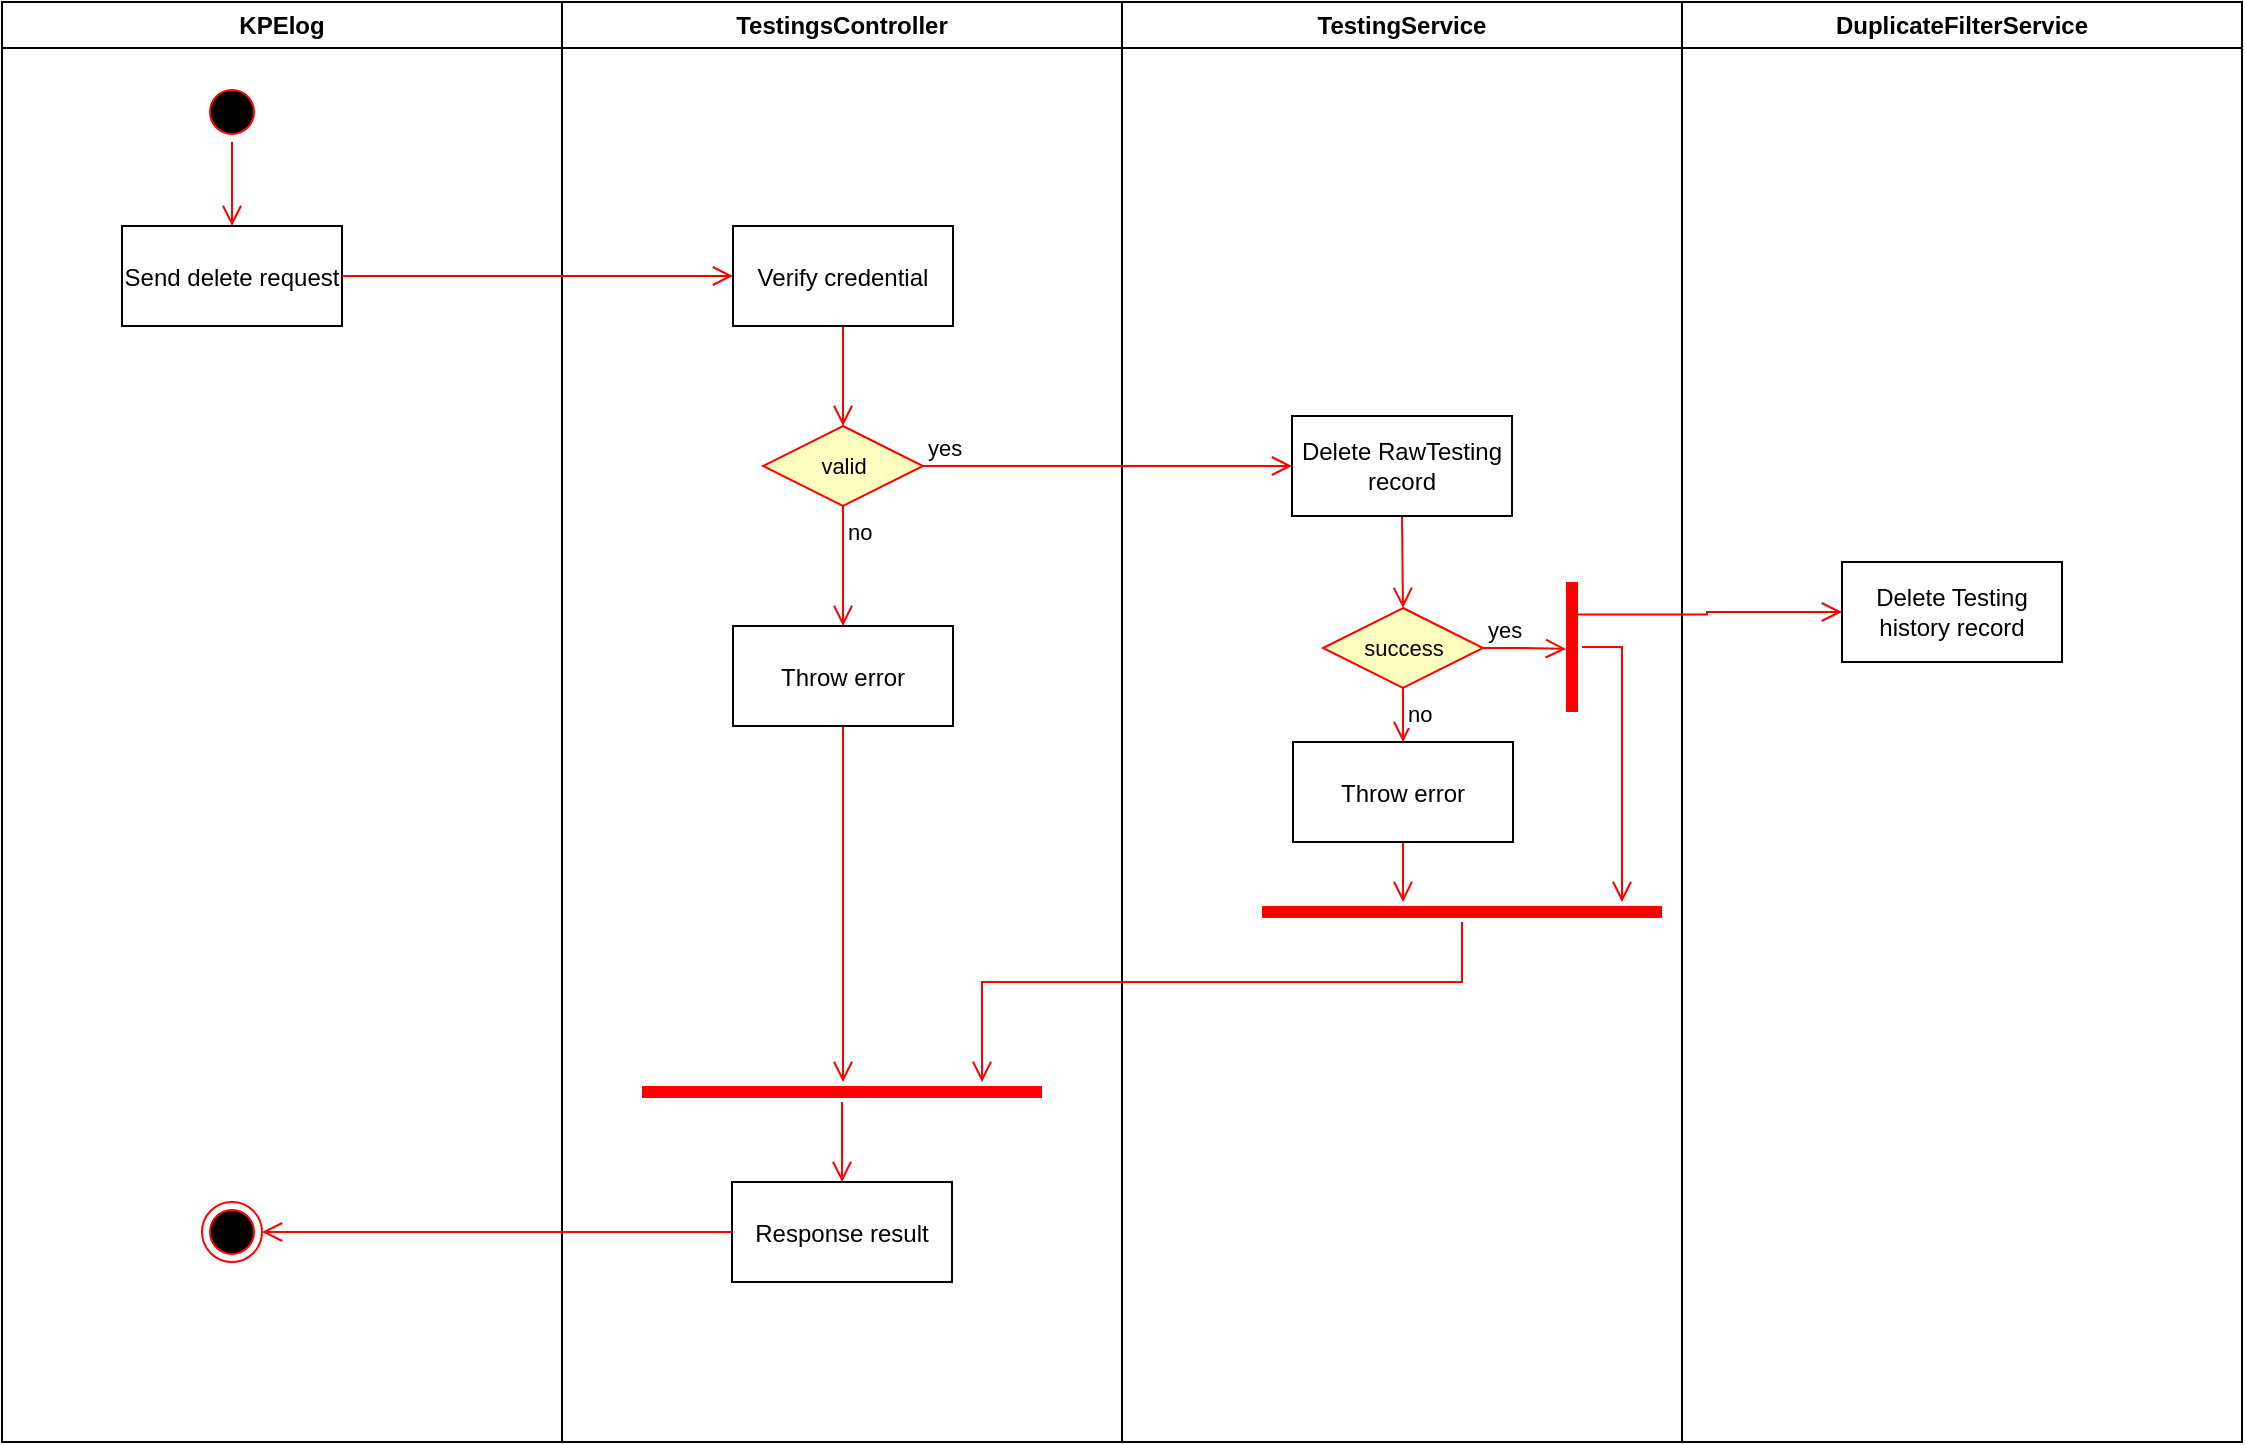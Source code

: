 <mxfile version="21.7.4" type="github">
  <diagram name="Page-1" id="e7e014a7-5840-1c2e-5031-d8a46d1fe8dd">
    <mxGraphModel dx="1434" dy="758" grid="1" gridSize="10" guides="1" tooltips="1" connect="1" arrows="1" fold="1" page="1" pageScale="1" pageWidth="1169" pageHeight="826" background="none" math="0" shadow="0">
      <root>
        <mxCell id="0" />
        <mxCell id="1" parent="0" />
        <mxCell id="2" value="KPElog" style="swimlane;whiteSpace=wrap" parent="1" vertex="1">
          <mxGeometry x="40" y="110" width="280" height="720" as="geometry" />
        </mxCell>
        <mxCell id="5" value="" style="ellipse;shape=startState;fillColor=#000000;strokeColor=#ff0000;" parent="2" vertex="1">
          <mxGeometry x="100" y="40" width="30" height="30" as="geometry" />
        </mxCell>
        <mxCell id="6" value="" style="edgeStyle=elbowEdgeStyle;elbow=horizontal;verticalAlign=bottom;endArrow=open;endSize=8;strokeColor=#FF0000;endFill=1;rounded=0;entryX=0.5;entryY=0;entryDx=0;entryDy=0;" parent="2" source="5" target="gfZZSl0cHbaxcPzD2Ns7-41" edge="1">
          <mxGeometry x="100" y="40" as="geometry">
            <mxPoint x="115.5" y="110" as="targetPoint" />
          </mxGeometry>
        </mxCell>
        <mxCell id="gfZZSl0cHbaxcPzD2Ns7-41" value="Send delete request" style="" vertex="1" parent="2">
          <mxGeometry x="60" y="112" width="110" height="50" as="geometry" />
        </mxCell>
        <mxCell id="gfZZSl0cHbaxcPzD2Ns7-80" value="" style="ellipse;html=1;shape=endState;fillColor=#000000;strokeColor=#ff0000;fontFamily=Helvetica;fontSize=11;fontColor=default;" vertex="1" parent="2">
          <mxGeometry x="100" y="600" width="30" height="30" as="geometry" />
        </mxCell>
        <mxCell id="3" value="TestingsController" style="swimlane;whiteSpace=wrap" parent="1" vertex="1">
          <mxGeometry x="320" y="110" width="280" height="720" as="geometry" />
        </mxCell>
        <mxCell id="gfZZSl0cHbaxcPzD2Ns7-50" style="edgeStyle=elbowEdgeStyle;shape=connector;rounded=0;orthogonalLoop=1;jettySize=auto;elbow=horizontal;html=1;exitX=0.5;exitY=1;exitDx=0;exitDy=0;entryX=0.5;entryY=0;entryDx=0;entryDy=0;labelBackgroundColor=default;strokeColor=#FF0000;fontFamily=Helvetica;fontSize=11;fontColor=default;endArrow=open;endFill=1;endSize=8;" edge="1" parent="3" source="15" target="gfZZSl0cHbaxcPzD2Ns7-47">
          <mxGeometry relative="1" as="geometry" />
        </mxCell>
        <mxCell id="15" value="Verify credential" style="" parent="3" vertex="1">
          <mxGeometry x="85.5" y="112" width="110" height="50" as="geometry" />
        </mxCell>
        <mxCell id="gfZZSl0cHbaxcPzD2Ns7-47" value="valid" style="rhombus;whiteSpace=wrap;html=1;fontColor=#000000;fillColor=#ffffc0;strokeColor=#ff0000;fontFamily=Helvetica;fontSize=11;" vertex="1" parent="3">
          <mxGeometry x="100.5" y="212" width="80" height="40" as="geometry" />
        </mxCell>
        <mxCell id="gfZZSl0cHbaxcPzD2Ns7-49" value="no" style="edgeStyle=orthogonalEdgeStyle;html=1;align=left;verticalAlign=top;endArrow=open;endSize=8;strokeColor=#ff0000;rounded=0;labelBackgroundColor=default;fontFamily=Helvetica;fontSize=11;fontColor=default;shape=connector;elbow=horizontal;entryX=0.5;entryY=0;entryDx=0;entryDy=0;" edge="1" source="gfZZSl0cHbaxcPzD2Ns7-47" parent="3" target="gfZZSl0cHbaxcPzD2Ns7-51">
          <mxGeometry x="-1" relative="1" as="geometry">
            <mxPoint x="140.5" y="332" as="targetPoint" />
            <Array as="points" />
          </mxGeometry>
        </mxCell>
        <mxCell id="gfZZSl0cHbaxcPzD2Ns7-77" style="edgeStyle=elbowEdgeStyle;shape=connector;rounded=0;orthogonalLoop=1;jettySize=auto;elbow=horizontal;html=1;labelBackgroundColor=default;strokeColor=#FF0000;fontFamily=Helvetica;fontSize=11;fontColor=default;endArrow=open;endFill=1;endSize=8;" edge="1" parent="3" source="gfZZSl0cHbaxcPzD2Ns7-51" target="gfZZSl0cHbaxcPzD2Ns7-73">
          <mxGeometry relative="1" as="geometry" />
        </mxCell>
        <mxCell id="gfZZSl0cHbaxcPzD2Ns7-51" value="Throw error" style="" vertex="1" parent="3">
          <mxGeometry x="85.5" y="312" width="110" height="50" as="geometry" />
        </mxCell>
        <mxCell id="gfZZSl0cHbaxcPzD2Ns7-73" value="" style="shape=line;html=1;strokeWidth=6;strokeColor=#ff0000;fontFamily=Helvetica;fontSize=11;fontColor=default;" vertex="1" parent="3">
          <mxGeometry x="40" y="540" width="200" height="10" as="geometry" />
        </mxCell>
        <mxCell id="gfZZSl0cHbaxcPzD2Ns7-74" value="" style="edgeStyle=orthogonalEdgeStyle;html=1;verticalAlign=bottom;endArrow=open;endSize=8;strokeColor=#ff0000;rounded=0;labelBackgroundColor=default;fontFamily=Helvetica;fontSize=11;fontColor=default;shape=connector;elbow=horizontal;" edge="1" source="gfZZSl0cHbaxcPzD2Ns7-73" parent="3">
          <mxGeometry relative="1" as="geometry">
            <mxPoint x="140" y="590" as="targetPoint" />
          </mxGeometry>
        </mxCell>
        <mxCell id="gfZZSl0cHbaxcPzD2Ns7-78" value="Response result" style="" vertex="1" parent="3">
          <mxGeometry x="85" y="590" width="110" height="50" as="geometry" />
        </mxCell>
        <mxCell id="4" value="TestingService" style="swimlane;whiteSpace=wrap" parent="1" vertex="1">
          <mxGeometry x="600" y="110" width="280" height="720" as="geometry" />
        </mxCell>
        <mxCell id="gfZZSl0cHbaxcPzD2Ns7-56" style="edgeStyle=elbowEdgeStyle;shape=connector;rounded=0;orthogonalLoop=1;jettySize=auto;elbow=horizontal;html=1;exitX=0.5;exitY=1;exitDx=0;exitDy=0;entryX=0.5;entryY=0;entryDx=0;entryDy=0;labelBackgroundColor=default;strokeColor=#FF0000;fontFamily=Helvetica;fontSize=11;fontColor=default;endArrow=open;endFill=1;endSize=8;" edge="1" parent="4" source="gfZZSl0cHbaxcPzD2Ns7-52" target="gfZZSl0cHbaxcPzD2Ns7-53">
          <mxGeometry relative="1" as="geometry" />
        </mxCell>
        <mxCell id="gfZZSl0cHbaxcPzD2Ns7-52" value="Delete RawTesting record" style="whiteSpace=wrap;" vertex="1" parent="4">
          <mxGeometry x="85" y="207" width="110" height="50" as="geometry" />
        </mxCell>
        <mxCell id="gfZZSl0cHbaxcPzD2Ns7-53" value="success" style="rhombus;whiteSpace=wrap;html=1;fontColor=#000000;fillColor=#ffffc0;strokeColor=#ff0000;fontFamily=Helvetica;fontSize=11;" vertex="1" parent="4">
          <mxGeometry x="100.5" y="303" width="80" height="40" as="geometry" />
        </mxCell>
        <mxCell id="gfZZSl0cHbaxcPzD2Ns7-55" value="no" style="edgeStyle=orthogonalEdgeStyle;html=1;align=left;verticalAlign=top;endArrow=open;endSize=8;strokeColor=#ff0000;rounded=0;labelBackgroundColor=default;fontFamily=Helvetica;fontSize=11;fontColor=default;shape=connector;elbow=horizontal;entryX=0.5;entryY=0;entryDx=0;entryDy=0;" edge="1" source="gfZZSl0cHbaxcPzD2Ns7-53" parent="4" target="gfZZSl0cHbaxcPzD2Ns7-64">
          <mxGeometry x="-1" relative="1" as="geometry">
            <mxPoint x="140.5" y="392" as="targetPoint" />
          </mxGeometry>
        </mxCell>
        <mxCell id="gfZZSl0cHbaxcPzD2Ns7-72" style="edgeStyle=elbowEdgeStyle;shape=connector;rounded=0;orthogonalLoop=1;jettySize=auto;elbow=horizontal;html=1;exitX=0.5;exitY=1;exitDx=0;exitDy=0;labelBackgroundColor=default;strokeColor=#FF0000;fontFamily=Helvetica;fontSize=11;fontColor=default;endArrow=open;endFill=1;endSize=8;" edge="1" parent="4" source="gfZZSl0cHbaxcPzD2Ns7-64" target="gfZZSl0cHbaxcPzD2Ns7-70">
          <mxGeometry relative="1" as="geometry" />
        </mxCell>
        <mxCell id="gfZZSl0cHbaxcPzD2Ns7-64" value="Throw error" style="" vertex="1" parent="4">
          <mxGeometry x="85.5" y="370" width="110" height="50" as="geometry" />
        </mxCell>
        <mxCell id="gfZZSl0cHbaxcPzD2Ns7-69" style="edgeStyle=elbowEdgeStyle;shape=connector;rounded=0;orthogonalLoop=1;jettySize=auto;elbow=horizontal;html=1;labelBackgroundColor=default;strokeColor=#FF0000;fontFamily=Helvetica;fontSize=11;fontColor=default;endArrow=open;endFill=1;endSize=8;" edge="1" parent="4" source="gfZZSl0cHbaxcPzD2Ns7-65" target="gfZZSl0cHbaxcPzD2Ns7-70">
          <mxGeometry relative="1" as="geometry">
            <mxPoint x="250" y="400" as="targetPoint" />
            <Array as="points">
              <mxPoint x="250" y="360" />
            </Array>
          </mxGeometry>
        </mxCell>
        <mxCell id="gfZZSl0cHbaxcPzD2Ns7-65" value="" style="shape=line;html=1;strokeWidth=6;strokeColor=#ff0000;fontFamily=Helvetica;fontSize=11;fontColor=default;flipV=1;direction=south;" vertex="1" parent="4">
          <mxGeometry x="220" y="290" width="10" height="65" as="geometry" />
        </mxCell>
        <mxCell id="gfZZSl0cHbaxcPzD2Ns7-54" value="yes" style="edgeStyle=orthogonalEdgeStyle;html=1;align=left;verticalAlign=bottom;endArrow=open;endSize=8;strokeColor=#ff0000;rounded=0;labelBackgroundColor=default;fontFamily=Helvetica;fontSize=11;fontColor=default;shape=connector;elbow=horizontal;entryX=0.485;entryY=0.8;entryDx=0;entryDy=0;entryPerimeter=0;" edge="1" source="gfZZSl0cHbaxcPzD2Ns7-53" parent="4" target="gfZZSl0cHbaxcPzD2Ns7-65">
          <mxGeometry x="-1" relative="1" as="geometry">
            <mxPoint x="230" y="312" as="targetPoint" />
          </mxGeometry>
        </mxCell>
        <mxCell id="gfZZSl0cHbaxcPzD2Ns7-70" value="" style="shape=line;html=1;strokeWidth=6;strokeColor=#ff0000;fontFamily=Helvetica;fontSize=11;fontColor=default;" vertex="1" parent="4">
          <mxGeometry x="70" y="450" width="200" height="10" as="geometry" />
        </mxCell>
        <mxCell id="gfZZSl0cHbaxcPzD2Ns7-42" style="edgeStyle=orthogonalEdgeStyle;rounded=0;orthogonalLoop=1;jettySize=auto;html=1;exitX=1;exitY=0.5;exitDx=0;exitDy=0;entryX=0;entryY=0.5;entryDx=0;entryDy=0;endArrow=open;verticalAlign=bottom;strokeColor=#FF0000;endSize=8;endFill=1;" edge="1" parent="1" source="gfZZSl0cHbaxcPzD2Ns7-41" target="15">
          <mxGeometry relative="1" as="geometry" />
        </mxCell>
        <mxCell id="gfZZSl0cHbaxcPzD2Ns7-48" value="yes" style="edgeStyle=orthogonalEdgeStyle;html=1;align=left;verticalAlign=bottom;endArrow=open;endSize=8;strokeColor=#ff0000;rounded=0;labelBackgroundColor=default;fontFamily=Helvetica;fontSize=11;fontColor=default;shape=connector;elbow=horizontal;entryX=0;entryY=0.5;entryDx=0;entryDy=0;" edge="1" source="gfZZSl0cHbaxcPzD2Ns7-47" parent="1" target="gfZZSl0cHbaxcPzD2Ns7-52">
          <mxGeometry x="-1" relative="1" as="geometry">
            <mxPoint x="665.5" y="342" as="targetPoint" />
          </mxGeometry>
        </mxCell>
        <mxCell id="gfZZSl0cHbaxcPzD2Ns7-57" value="DuplicateFilterService" style="swimlane;whiteSpace=wrap" vertex="1" parent="1">
          <mxGeometry x="880" y="110" width="280" height="720" as="geometry" />
        </mxCell>
        <mxCell id="gfZZSl0cHbaxcPzD2Ns7-63" value="Delete Testing history record" style="whiteSpace=wrap;" vertex="1" parent="gfZZSl0cHbaxcPzD2Ns7-57">
          <mxGeometry x="80" y="280" width="110" height="50" as="geometry" />
        </mxCell>
        <mxCell id="gfZZSl0cHbaxcPzD2Ns7-71" value="" style="edgeStyle=orthogonalEdgeStyle;html=1;verticalAlign=bottom;endArrow=open;endSize=8;strokeColor=#ff0000;rounded=0;labelBackgroundColor=default;fontFamily=Helvetica;fontSize=11;fontColor=default;shape=connector;elbow=horizontal;" edge="1" source="gfZZSl0cHbaxcPzD2Ns7-70" parent="1" target="gfZZSl0cHbaxcPzD2Ns7-73">
          <mxGeometry relative="1" as="geometry">
            <mxPoint x="480" y="620" as="targetPoint" />
            <Array as="points">
              <mxPoint x="770" y="600" />
              <mxPoint x="530" y="600" />
            </Array>
          </mxGeometry>
        </mxCell>
        <mxCell id="gfZZSl0cHbaxcPzD2Ns7-76" style="edgeStyle=elbowEdgeStyle;shape=connector;rounded=0;orthogonalLoop=1;jettySize=auto;elbow=horizontal;html=1;entryX=0;entryY=0.5;entryDx=0;entryDy=0;labelBackgroundColor=default;strokeColor=#FF0000;fontFamily=Helvetica;fontSize=11;fontColor=default;endArrow=open;endFill=1;endSize=8;exitX=0.75;exitY=0.5;exitDx=0;exitDy=0;exitPerimeter=0;" edge="1" parent="1" source="gfZZSl0cHbaxcPzD2Ns7-65" target="gfZZSl0cHbaxcPzD2Ns7-63">
          <mxGeometry relative="1" as="geometry" />
        </mxCell>
        <mxCell id="gfZZSl0cHbaxcPzD2Ns7-79" style="edgeStyle=elbowEdgeStyle;shape=connector;rounded=0;orthogonalLoop=1;jettySize=auto;elbow=horizontal;html=1;labelBackgroundColor=default;strokeColor=#FF0000;fontFamily=Helvetica;fontSize=11;fontColor=default;endArrow=open;endFill=1;endSize=8;" edge="1" parent="1" source="gfZZSl0cHbaxcPzD2Ns7-78" target="gfZZSl0cHbaxcPzD2Ns7-80">
          <mxGeometry relative="1" as="geometry">
            <mxPoint x="190" y="725" as="targetPoint" />
          </mxGeometry>
        </mxCell>
      </root>
    </mxGraphModel>
  </diagram>
</mxfile>
